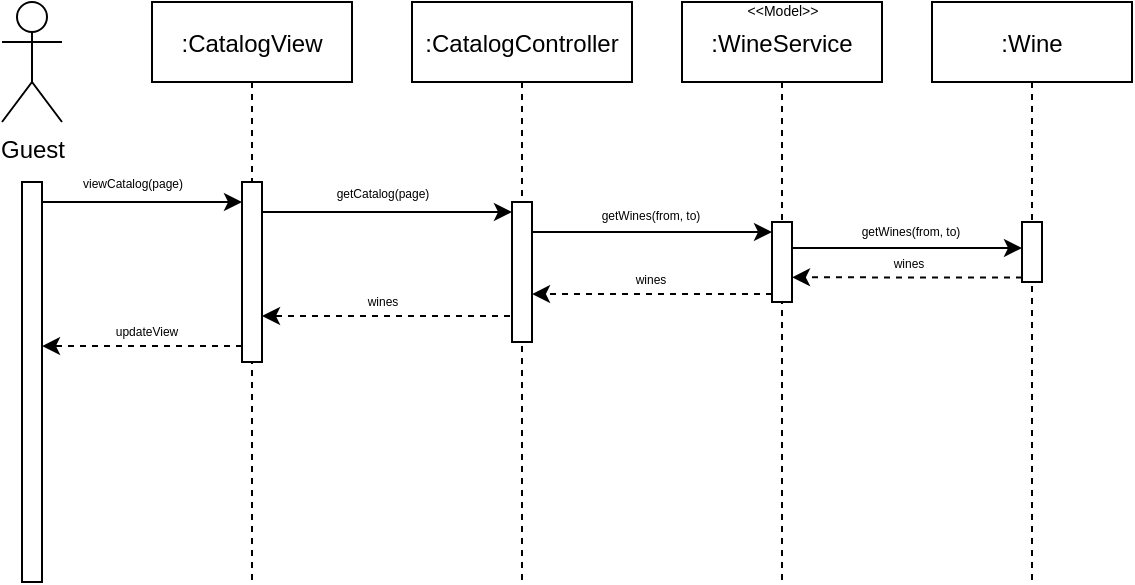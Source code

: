 <mxfile version="15.8.7" type="device" pages="2"><diagram id="kgpKYQtTHZ0yAKxKKP6v" name="Catalog"><mxGraphModel dx="652" dy="500" grid="1" gridSize="10" guides="1" tooltips="1" connect="1" arrows="1" fold="1" page="1" pageScale="1" pageWidth="850" pageHeight="1100" math="0" shadow="0"><root><mxCell id="0"/><mxCell id="1" parent="0"/><mxCell id="BLzwnITTVKvKmprDucoq-1" value=":CatalogView" style="shape=umlLifeline;perimeter=lifelinePerimeter;container=1;collapsible=0;recursiveResize=0;rounded=0;shadow=0;strokeWidth=1;" parent="1" vertex="1"><mxGeometry x="190" y="100" width="100" height="290" as="geometry"/></mxCell><mxCell id="BLzwnITTVKvKmprDucoq-2" value="" style="points=[];perimeter=orthogonalPerimeter;rounded=0;shadow=0;strokeWidth=1;" parent="BLzwnITTVKvKmprDucoq-1" vertex="1"><mxGeometry x="45" y="90" width="10" height="90" as="geometry"/></mxCell><mxCell id="BLzwnITTVKvKmprDucoq-35" style="edgeStyle=orthogonalEdgeStyle;rounded=0;orthogonalLoop=1;jettySize=auto;html=1;dashed=1;" parent="BLzwnITTVKvKmprDucoq-1" source="BLzwnITTVKvKmprDucoq-2" edge="1"><mxGeometry relative="1" as="geometry"><mxPoint x="40" y="172" as="sourcePoint"/><mxPoint x="-55" y="172.029" as="targetPoint"/><Array as="points"><mxPoint x="20" y="172"/><mxPoint x="20" y="172"/></Array></mxGeometry></mxCell><mxCell id="BLzwnITTVKvKmprDucoq-3" value="Guest" style="shape=umlActor;verticalLabelPosition=bottom;verticalAlign=top;html=1;outlineConnect=0;" parent="1" vertex="1"><mxGeometry x="115" y="100" width="30" height="60" as="geometry"/></mxCell><mxCell id="BLzwnITTVKvKmprDucoq-4" style="edgeStyle=orthogonalEdgeStyle;rounded=0;orthogonalLoop=1;jettySize=auto;html=1;" parent="1" source="BLzwnITTVKvKmprDucoq-5" target="BLzwnITTVKvKmprDucoq-2" edge="1"><mxGeometry relative="1" as="geometry"><mxPoint x="235" y="200" as="targetPoint"/><Array as="points"><mxPoint x="210" y="200"/><mxPoint x="210" y="200"/></Array></mxGeometry></mxCell><mxCell id="BLzwnITTVKvKmprDucoq-5" value="" style="points=[];perimeter=orthogonalPerimeter;rounded=0;shadow=0;strokeWidth=1;" parent="1" vertex="1"><mxGeometry x="125" y="190" width="10" height="200" as="geometry"/></mxCell><mxCell id="BLzwnITTVKvKmprDucoq-6" value=":CatalogController" style="shape=umlLifeline;perimeter=lifelinePerimeter;container=1;collapsible=0;recursiveResize=0;rounded=0;shadow=0;strokeWidth=1;" parent="1" vertex="1"><mxGeometry x="320" y="100" width="110" height="290" as="geometry"/></mxCell><mxCell id="BLzwnITTVKvKmprDucoq-7" value="" style="points=[];perimeter=orthogonalPerimeter;rounded=0;shadow=0;strokeWidth=1;" parent="BLzwnITTVKvKmprDucoq-6" vertex="1"><mxGeometry x="50" y="100" width="10" height="70" as="geometry"/></mxCell><mxCell id="BLzwnITTVKvKmprDucoq-10" value="viewCatalog(page)" style="text;html=1;align=center;verticalAlign=middle;resizable=0;points=[];autosize=1;strokeColor=none;fillColor=none;fontSize=6;" parent="1" vertex="1"><mxGeometry x="145" y="186" width="70" height="10" as="geometry"/></mxCell><mxCell id="BLzwnITTVKvKmprDucoq-13" value=":WineService" style="shape=umlLifeline;perimeter=lifelinePerimeter;container=1;collapsible=0;recursiveResize=0;rounded=0;shadow=0;strokeWidth=1;" parent="1" vertex="1"><mxGeometry x="455" y="100" width="100" height="290" as="geometry"/></mxCell><mxCell id="BLzwnITTVKvKmprDucoq-14" value="" style="points=[];perimeter=orthogonalPerimeter;rounded=0;shadow=0;strokeWidth=1;" parent="BLzwnITTVKvKmprDucoq-13" vertex="1"><mxGeometry x="45" y="110" width="10" height="40" as="geometry"/></mxCell><mxCell id="_heIhLO6d8gagkhK0cuP-1" value="&amp;lt;&amp;lt;Model&amp;gt;&amp;gt;" style="text;html=1;align=center;verticalAlign=middle;resizable=0;points=[];autosize=1;strokeColor=none;fillColor=none;fontSize=7;" vertex="1" parent="BLzwnITTVKvKmprDucoq-13"><mxGeometry x="25" width="50" height="10" as="geometry"/></mxCell><mxCell id="BLzwnITTVKvKmprDucoq-28" style="edgeStyle=orthogonalEdgeStyle;rounded=0;orthogonalLoop=1;jettySize=auto;html=1;" parent="1" source="BLzwnITTVKvKmprDucoq-2" edge="1"><mxGeometry relative="1" as="geometry"><mxPoint x="370" y="205" as="targetPoint"/><Array as="points"><mxPoint x="370" y="205"/></Array></mxGeometry></mxCell><mxCell id="BLzwnITTVKvKmprDucoq-29" value="getCatalog(page)" style="text;html=1;align=center;verticalAlign=middle;resizable=0;points=[];autosize=1;strokeColor=none;fillColor=none;fontSize=6;" parent="1" vertex="1"><mxGeometry x="275" y="191" width="60" height="10" as="geometry"/></mxCell><mxCell id="BLzwnITTVKvKmprDucoq-30" style="edgeStyle=orthogonalEdgeStyle;rounded=0;orthogonalLoop=1;jettySize=auto;html=1;" parent="1" edge="1"><mxGeometry relative="1" as="geometry"><mxPoint x="380" y="215.029" as="sourcePoint"/><mxPoint x="500" y="215.029" as="targetPoint"/><Array as="points"><mxPoint x="430" y="215"/><mxPoint x="430" y="215"/></Array></mxGeometry></mxCell><mxCell id="BLzwnITTVKvKmprDucoq-31" value="getWines(from, to)" style="text;html=1;align=center;verticalAlign=middle;resizable=0;points=[];autosize=1;strokeColor=none;fillColor=none;fontSize=6;" parent="1" vertex="1"><mxGeometry x="409" y="202" width="60" height="10" as="geometry"/></mxCell><mxCell id="BLzwnITTVKvKmprDucoq-32" style="edgeStyle=orthogonalEdgeStyle;rounded=0;orthogonalLoop=1;jettySize=auto;html=1;dashed=1;" parent="1" edge="1"><mxGeometry relative="1" as="geometry"><mxPoint x="500" y="246.029" as="sourcePoint"/><mxPoint x="380" y="246.029" as="targetPoint"/><Array as="points"><mxPoint x="410" y="246"/><mxPoint x="410" y="246"/></Array></mxGeometry></mxCell><mxCell id="BLzwnITTVKvKmprDucoq-33" value="wines" style="text;html=1;align=center;verticalAlign=middle;resizable=0;points=[];autosize=1;strokeColor=none;fillColor=none;fontSize=6;" parent="1" vertex="1"><mxGeometry x="424" y="234" width="30" height="10" as="geometry"/></mxCell><mxCell id="BLzwnITTVKvKmprDucoq-34" value="updateView" style="text;html=1;align=center;verticalAlign=middle;resizable=0;points=[];autosize=1;strokeColor=none;fillColor=none;fontSize=6;" parent="1" vertex="1"><mxGeometry x="162" y="260" width="50" height="10" as="geometry"/></mxCell><mxCell id="BLzwnITTVKvKmprDucoq-41" style="edgeStyle=orthogonalEdgeStyle;rounded=0;orthogonalLoop=1;jettySize=auto;html=1;dashed=1;" parent="1" edge="1" target="BLzwnITTVKvKmprDucoq-2"><mxGeometry relative="1" as="geometry"><mxPoint x="370" y="252" as="sourcePoint"/><mxPoint x="260" y="257" as="targetPoint"/><Array as="points"><mxPoint x="370" y="257"/></Array></mxGeometry></mxCell><mxCell id="BLzwnITTVKvKmprDucoq-42" value="wines" style="text;html=1;align=center;verticalAlign=middle;resizable=0;points=[];autosize=1;strokeColor=none;fillColor=none;fontSize=6;" parent="1" vertex="1"><mxGeometry x="290" y="245" width="30" height="10" as="geometry"/></mxCell><mxCell id="BFZjNOLlfD0iWV94tjRl-1" value=":Wine" style="shape=umlLifeline;perimeter=lifelinePerimeter;container=1;collapsible=0;recursiveResize=0;rounded=0;shadow=0;strokeWidth=1;" vertex="1" parent="1"><mxGeometry x="580" y="100" width="100" height="290" as="geometry"/></mxCell><mxCell id="BFZjNOLlfD0iWV94tjRl-2" value="" style="points=[];perimeter=orthogonalPerimeter;rounded=0;shadow=0;strokeWidth=1;" vertex="1" parent="BFZjNOLlfD0iWV94tjRl-1"><mxGeometry x="45" y="110" width="10" height="30" as="geometry"/></mxCell><mxCell id="BFZjNOLlfD0iWV94tjRl-3" value="wines" style="text;html=1;align=center;verticalAlign=middle;resizable=0;points=[];autosize=1;strokeColor=none;fillColor=none;fontSize=6;" vertex="1" parent="1"><mxGeometry x="553" y="225.66" width="30" height="10" as="geometry"/></mxCell><mxCell id="BFZjNOLlfD0iWV94tjRl-4" style="edgeStyle=orthogonalEdgeStyle;rounded=0;orthogonalLoop=1;jettySize=auto;html=1;dashed=1;" edge="1" parent="1"><mxGeometry relative="1" as="geometry"><mxPoint x="625" y="237.694" as="sourcePoint"/><mxPoint x="510" y="237.66" as="targetPoint"/><Array as="points"><mxPoint x="568" y="238"/></Array></mxGeometry></mxCell><mxCell id="BFZjNOLlfD0iWV94tjRl-5" value="getWines(from, to)" style="text;html=1;align=center;verticalAlign=middle;resizable=0;points=[];autosize=1;strokeColor=none;fillColor=none;fontSize=6;" vertex="1" parent="1"><mxGeometry x="539" y="209.72" width="60" height="10" as="geometry"/></mxCell><mxCell id="BFZjNOLlfD0iWV94tjRl-6" style="edgeStyle=orthogonalEdgeStyle;rounded=0;orthogonalLoop=1;jettySize=auto;html=1;" edge="1" parent="1"><mxGeometry relative="1" as="geometry"><mxPoint x="530" y="223" as="sourcePoint"/><mxPoint x="625" y="223.0" as="targetPoint"/><Array as="points"><mxPoint x="510" y="223"/></Array></mxGeometry></mxCell></root></mxGraphModel></diagram><diagram id="tCzuU7CN7VNqNoygsLYR" name="Cerca"><mxGraphModel dx="788" dy="604" grid="1" gridSize="10" guides="1" tooltips="1" connect="1" arrows="1" fold="1" page="1" pageScale="1" pageWidth="827" pageHeight="1169" math="0" shadow="0"><root><mxCell id="KruUe27yaAUOKIIzav_8-0"/><mxCell id="KruUe27yaAUOKIIzav_8-1" parent="KruUe27yaAUOKIIzav_8-0"/><mxCell id="9DkN42YmrKY3S9AIcgeY-0" value=":SearchForm" style="shape=umlLifeline;perimeter=lifelinePerimeter;container=1;collapsible=0;recursiveResize=0;rounded=0;shadow=0;strokeWidth=1;" vertex="1" parent="KruUe27yaAUOKIIzav_8-1"><mxGeometry x="320" y="100" width="100" height="290" as="geometry"/></mxCell><mxCell id="9DkN42YmrKY3S9AIcgeY-1" value="" style="points=[];perimeter=orthogonalPerimeter;rounded=0;shadow=0;strokeWidth=1;" vertex="1" parent="9DkN42YmrKY3S9AIcgeY-0"><mxGeometry x="45" y="90" width="10" height="50" as="geometry"/></mxCell><mxCell id="9DkN42YmrKY3S9AIcgeY-3" value="Guest" style="shape=umlActor;verticalLabelPosition=bottom;verticalAlign=top;html=1;outlineConnect=0;" vertex="1" parent="KruUe27yaAUOKIIzav_8-1"><mxGeometry x="115" y="100" width="30" height="60" as="geometry"/></mxCell><mxCell id="9DkN42YmrKY3S9AIcgeY-4" style="edgeStyle=orthogonalEdgeStyle;rounded=0;orthogonalLoop=1;jettySize=auto;html=1;" edge="1" parent="KruUe27yaAUOKIIzav_8-1" source="9DkN42YmrKY3S9AIcgeY-5" target="9DkN42YmrKY3S9AIcgeY-1"><mxGeometry relative="1" as="geometry"><mxPoint x="235" y="200" as="targetPoint"/><Array as="points"><mxPoint x="210" y="200"/><mxPoint x="210" y="200"/></Array></mxGeometry></mxCell><mxCell id="9DkN42YmrKY3S9AIcgeY-5" value="" style="points=[];perimeter=orthogonalPerimeter;rounded=0;shadow=0;strokeWidth=1;" vertex="1" parent="KruUe27yaAUOKIIzav_8-1"><mxGeometry x="125" y="190" width="10" height="200" as="geometry"/></mxCell><mxCell id="9DkN42YmrKY3S9AIcgeY-6" value=":CatalogController" style="shape=umlLifeline;perimeter=lifelinePerimeter;container=1;collapsible=0;recursiveResize=0;rounded=0;shadow=0;strokeWidth=1;" vertex="1" parent="KruUe27yaAUOKIIzav_8-1"><mxGeometry x="450" y="100" width="110" height="290" as="geometry"/></mxCell><mxCell id="9DkN42YmrKY3S9AIcgeY-7" value="" style="points=[];perimeter=orthogonalPerimeter;rounded=0;shadow=0;strokeWidth=1;" vertex="1" parent="9DkN42YmrKY3S9AIcgeY-6"><mxGeometry x="50" y="130" width="10" height="70" as="geometry"/></mxCell><mxCell id="9DkN42YmrKY3S9AIcgeY-8" value="compile(query)" style="text;html=1;align=center;verticalAlign=middle;resizable=0;points=[];autosize=1;strokeColor=none;fillColor=none;fontSize=6;" vertex="1" parent="KruUe27yaAUOKIIzav_8-1"><mxGeometry x="150" y="186" width="60" height="10" as="geometry"/></mxCell><mxCell id="9DkN42YmrKY3S9AIcgeY-9" value=":WineService" style="shape=umlLifeline;perimeter=lifelinePerimeter;container=1;collapsible=0;recursiveResize=0;rounded=0;shadow=0;strokeWidth=1;" vertex="1" parent="KruUe27yaAUOKIIzav_8-1"><mxGeometry x="585" y="100" width="100" height="290" as="geometry"/></mxCell><mxCell id="9DkN42YmrKY3S9AIcgeY-10" value="" style="points=[];perimeter=orthogonalPerimeter;rounded=0;shadow=0;strokeWidth=1;" vertex="1" parent="9DkN42YmrKY3S9AIcgeY-9"><mxGeometry x="45" y="140" width="10" height="40" as="geometry"/></mxCell><mxCell id="9DkN42YmrKY3S9AIcgeY-32" value="&amp;lt;&amp;lt;Model&amp;gt;&amp;gt;" style="text;html=1;align=center;verticalAlign=middle;resizable=0;points=[];autosize=1;strokeColor=none;fillColor=none;strokeWidth=1;fontSize=7;" vertex="1" parent="9DkN42YmrKY3S9AIcgeY-9"><mxGeometry x="25" width="50" height="10" as="geometry"/></mxCell><mxCell id="9DkN42YmrKY3S9AIcgeY-11" style="edgeStyle=orthogonalEdgeStyle;rounded=0;orthogonalLoop=1;jettySize=auto;html=1;" edge="1" parent="KruUe27yaAUOKIIzav_8-1"><mxGeometry relative="1" as="geometry"><mxPoint x="500.0" y="232" as="targetPoint"/><Array as="points"><mxPoint x="500" y="232"/></Array><mxPoint x="375" y="232.029" as="sourcePoint"/></mxGeometry></mxCell><mxCell id="9DkN42YmrKY3S9AIcgeY-12" value="searchWine(query)" style="text;html=1;align=center;verticalAlign=middle;resizable=0;points=[];autosize=1;strokeColor=none;fillColor=none;fontSize=6;" vertex="1" parent="KruUe27yaAUOKIIzav_8-1"><mxGeometry x="400" y="218" width="70" height="10" as="geometry"/></mxCell><mxCell id="9DkN42YmrKY3S9AIcgeY-20" value="submit()" style="text;html=1;align=center;verticalAlign=middle;resizable=0;points=[];autosize=1;strokeColor=none;fillColor=none;fontSize=6;" vertex="1" parent="KruUe27yaAUOKIIzav_8-1"><mxGeometry x="159" y="206.43" width="40" height="10" as="geometry"/></mxCell><mxCell id="9DkN42YmrKY3S9AIcgeY-21" style="edgeStyle=orthogonalEdgeStyle;rounded=0;orthogonalLoop=1;jettySize=auto;html=1;" edge="1" parent="KruUe27yaAUOKIIzav_8-1" target="9DkN42YmrKY3S9AIcgeY-1"><mxGeometry relative="1" as="geometry"><mxPoint x="235" y="219.43" as="targetPoint"/><Array as="points"><mxPoint x="310" y="219"/><mxPoint x="310" y="219"/></Array><mxPoint x="135" y="219.43" as="sourcePoint"/></mxGeometry></mxCell><mxCell id="9DkN42YmrKY3S9AIcgeY-22" value="getWines(wineName)" style="text;html=1;align=center;verticalAlign=middle;resizable=0;points=[];autosize=1;strokeColor=none;fillColor=none;fontSize=6;" vertex="1" parent="KruUe27yaAUOKIIzav_8-1"><mxGeometry x="535" y="230" width="70" height="10" as="geometry"/></mxCell><mxCell id="9DkN42YmrKY3S9AIcgeY-23" style="edgeStyle=orthogonalEdgeStyle;rounded=0;orthogonalLoop=1;jettySize=auto;html=1;" edge="1" parent="KruUe27yaAUOKIIzav_8-1"><mxGeometry relative="1" as="geometry"><mxPoint x="630" y="243" as="targetPoint"/><Array as="points"><mxPoint x="510" y="243"/></Array><mxPoint x="510" y="245.029" as="sourcePoint"/></mxGeometry></mxCell><mxCell id="9DkN42YmrKY3S9AIcgeY-25" style="edgeStyle=orthogonalEdgeStyle;rounded=0;orthogonalLoop=1;jettySize=auto;html=1;dashed=1;" edge="1" parent="KruUe27yaAUOKIIzav_8-1"><mxGeometry relative="1" as="geometry"><mxPoint x="630" y="276" as="sourcePoint"/><mxPoint x="510" y="276" as="targetPoint"/><Array as="points"><mxPoint x="570" y="276"/><mxPoint x="570" y="276"/></Array></mxGeometry></mxCell><mxCell id="9DkN42YmrKY3S9AIcgeY-26" value="wines" style="text;html=1;align=center;verticalAlign=middle;resizable=0;points=[];autosize=1;strokeColor=none;fillColor=none;fontSize=6;" vertex="1" parent="KruUe27yaAUOKIIzav_8-1"><mxGeometry x="553" y="264" width="30" height="10" as="geometry"/></mxCell><mxCell id="9DkN42YmrKY3S9AIcgeY-27" value="wines" style="text;html=1;align=center;verticalAlign=middle;resizable=0;points=[];autosize=1;strokeColor=none;fillColor=none;fontSize=6;" vertex="1" parent="KruUe27yaAUOKIIzav_8-1"><mxGeometry x="420" y="274" width="30" height="10" as="geometry"/></mxCell><mxCell id="9DkN42YmrKY3S9AIcgeY-28" style="edgeStyle=orthogonalEdgeStyle;rounded=0;orthogonalLoop=1;jettySize=auto;html=1;dashed=1;" edge="1" parent="KruUe27yaAUOKIIzav_8-1" source="9DkN42YmrKY3S9AIcgeY-7" target="ApcHtYC4QGj3-BteR_O_-4"><mxGeometry relative="1" as="geometry"><mxPoint x="370" y="286" as="sourcePoint"/><mxPoint x="135" y="286" as="targetPoint"/><Array as="points"><mxPoint x="440" y="290"/><mxPoint x="440" y="290"/></Array></mxGeometry></mxCell><mxCell id="9DkN42YmrKY3S9AIcgeY-30" value=":Wine" style="shape=umlLifeline;perimeter=lifelinePerimeter;container=1;collapsible=0;recursiveResize=0;rounded=0;shadow=0;strokeWidth=1;" vertex="1" parent="KruUe27yaAUOKIIzav_8-1"><mxGeometry x="710" y="100" width="100" height="290" as="geometry"/></mxCell><mxCell id="9DkN42YmrKY3S9AIcgeY-31" value="" style="points=[];perimeter=orthogonalPerimeter;rounded=0;shadow=0;strokeWidth=1;" vertex="1" parent="9DkN42YmrKY3S9AIcgeY-30"><mxGeometry x="45" y="140" width="10" height="30" as="geometry"/></mxCell><mxCell id="9DkN42YmrKY3S9AIcgeY-35" value="wines" style="text;html=1;align=center;verticalAlign=middle;resizable=0;points=[];autosize=1;strokeColor=none;fillColor=none;fontSize=6;" vertex="1" parent="9DkN42YmrKY3S9AIcgeY-30"><mxGeometry x="-27" y="154.66" width="30" height="10" as="geometry"/></mxCell><mxCell id="9DkN42YmrKY3S9AIcgeY-36" style="edgeStyle=orthogonalEdgeStyle;rounded=0;orthogonalLoop=1;jettySize=auto;html=1;dashed=1;" edge="1" parent="9DkN42YmrKY3S9AIcgeY-30"><mxGeometry relative="1" as="geometry"><mxPoint x="45" y="166.694" as="sourcePoint"/><mxPoint x="-70" y="166.66" as="targetPoint"/><Array as="points"><mxPoint x="-12" y="167"/></Array></mxGeometry></mxCell><mxCell id="9DkN42YmrKY3S9AIcgeY-33" style="edgeStyle=orthogonalEdgeStyle;rounded=0;orthogonalLoop=1;jettySize=auto;html=1;fontSize=7;" edge="1" parent="KruUe27yaAUOKIIzav_8-1" source="9DkN42YmrKY3S9AIcgeY-10" target="9DkN42YmrKY3S9AIcgeY-31"><mxGeometry relative="1" as="geometry"><Array as="points"><mxPoint x="700" y="250"/><mxPoint x="700" y="250"/></Array></mxGeometry></mxCell><mxCell id="9DkN42YmrKY3S9AIcgeY-34" value="getWines(wineName)" style="text;html=1;align=center;verticalAlign=middle;resizable=0;points=[];autosize=1;strokeColor=none;fillColor=none;fontSize=7;" vertex="1" parent="KruUe27yaAUOKIIzav_8-1"><mxGeometry x="660" y="238" width="80" height="10" as="geometry"/></mxCell><mxCell id="ApcHtYC4QGj3-BteR_O_-3" value=":CatalogView" style="shape=umlLifeline;perimeter=lifelinePerimeter;container=1;collapsible=0;recursiveResize=0;rounded=0;shadow=0;strokeWidth=1;" vertex="1" parent="KruUe27yaAUOKIIzav_8-1"><mxGeometry x="190" y="100" width="100" height="290" as="geometry"/></mxCell><mxCell id="ApcHtYC4QGj3-BteR_O_-4" value="" style="points=[];perimeter=orthogonalPerimeter;rounded=0;shadow=0;strokeWidth=1;" vertex="1" parent="ApcHtYC4QGj3-BteR_O_-3"><mxGeometry x="45" y="180" width="10" height="110" as="geometry"/></mxCell><mxCell id="ApcHtYC4QGj3-BteR_O_-5" style="edgeStyle=orthogonalEdgeStyle;rounded=0;orthogonalLoop=1;jettySize=auto;html=1;dashed=1;" edge="1" parent="ApcHtYC4QGj3-BteR_O_-3" source="ApcHtYC4QGj3-BteR_O_-4"><mxGeometry relative="1" as="geometry"><mxPoint x="40" y="172" as="sourcePoint"/><mxPoint x="-55" y="200" as="targetPoint"/><Array as="points"><mxPoint x="-55" y="200"/></Array></mxGeometry></mxCell><mxCell id="ApcHtYC4QGj3-BteR_O_-6" value="updateView" style="text;html=1;align=center;verticalAlign=middle;resizable=0;points=[];autosize=1;strokeColor=none;fillColor=none;fontSize=6;" vertex="1" parent="KruUe27yaAUOKIIzav_8-1"><mxGeometry x="159" y="285" width="50" height="10" as="geometry"/></mxCell></root></mxGraphModel></diagram></mxfile>